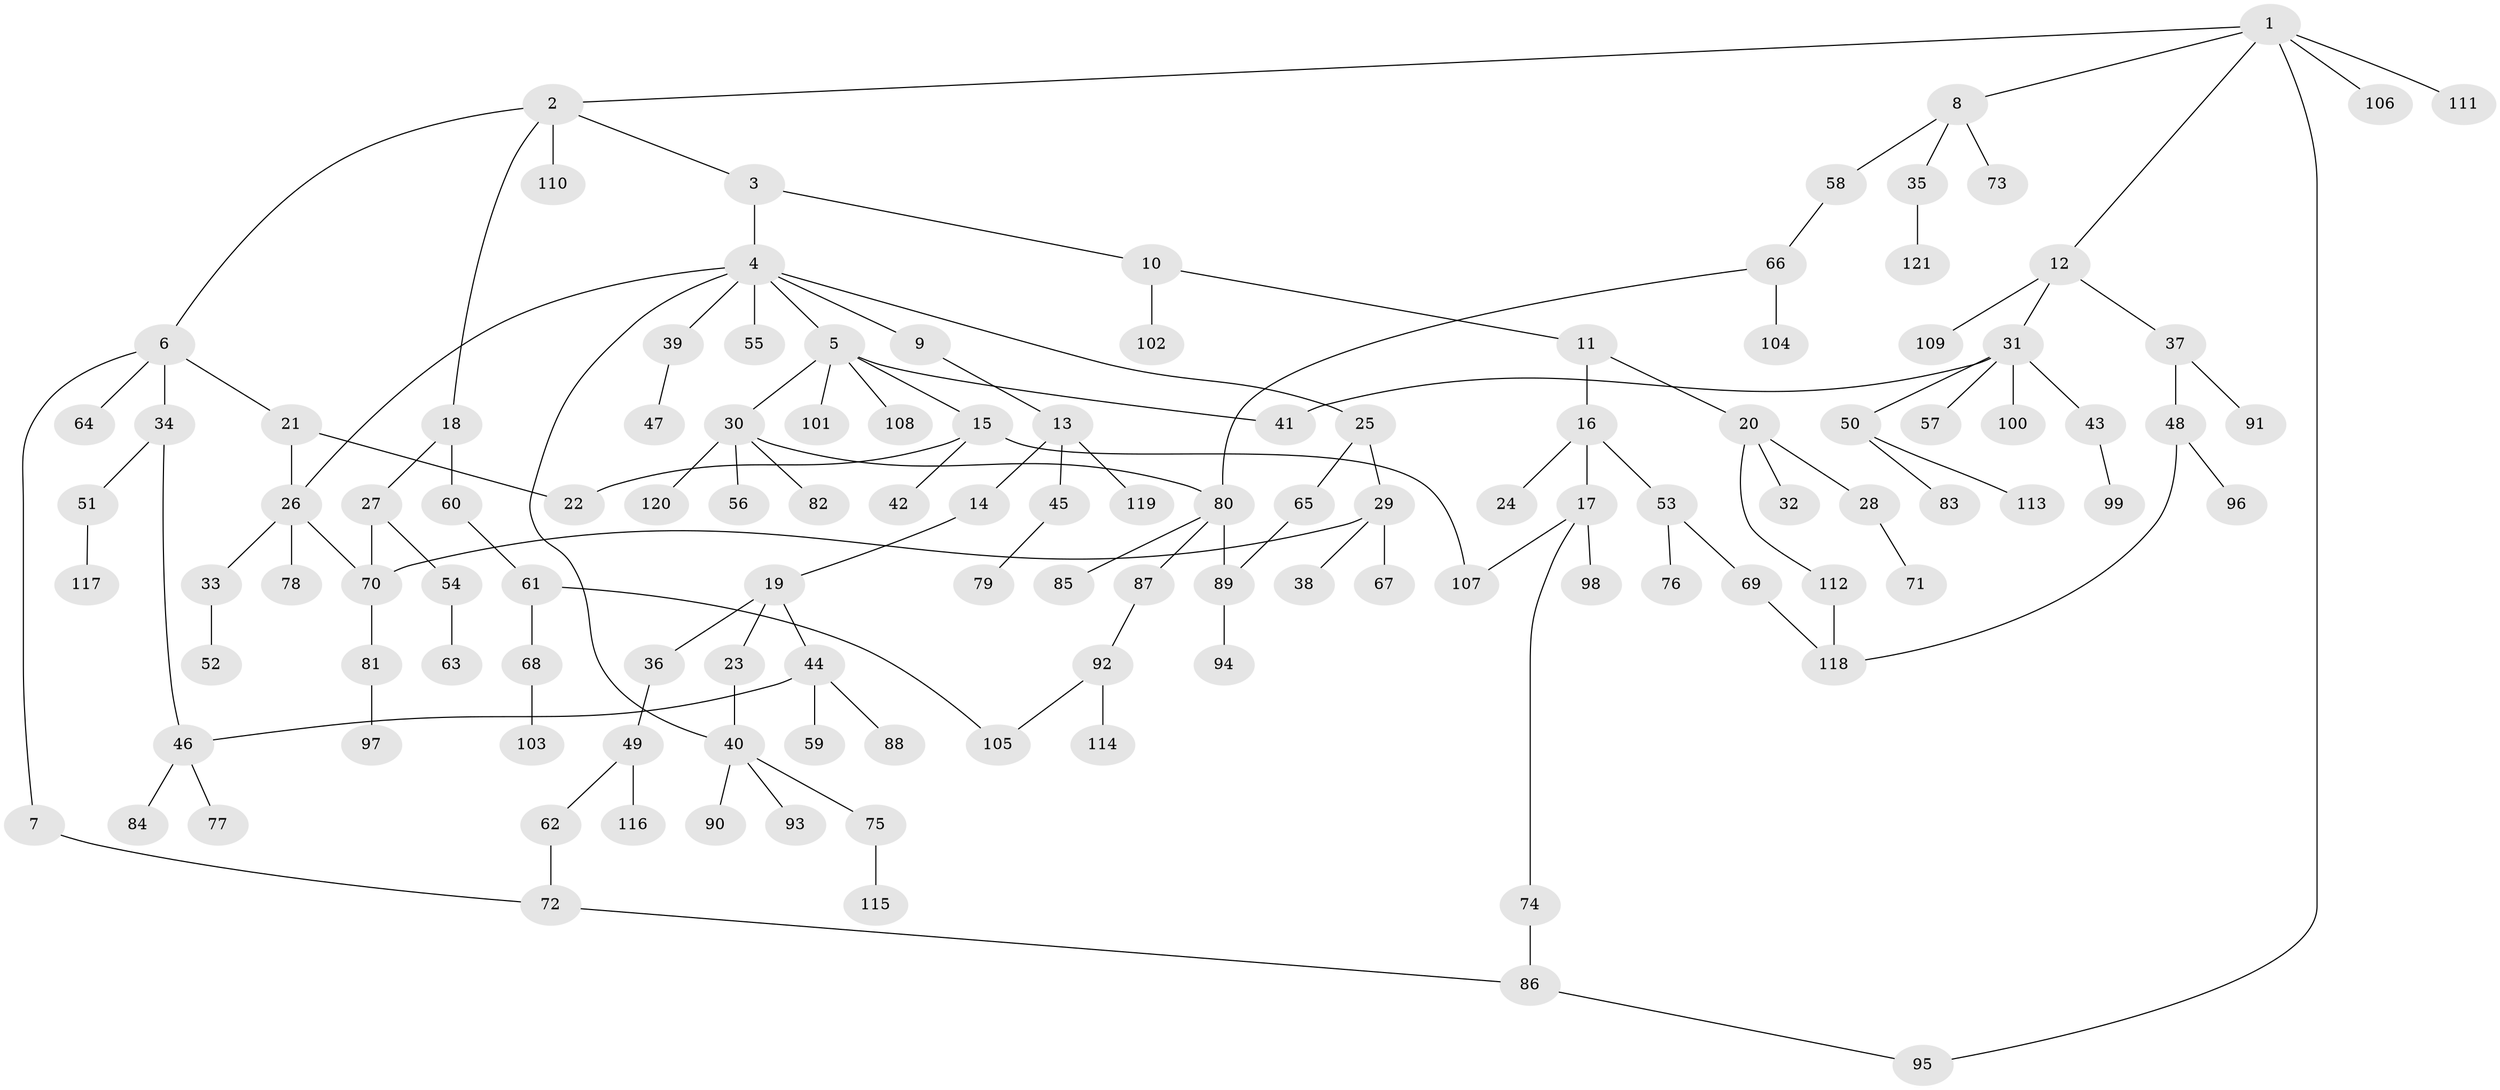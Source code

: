 // coarse degree distribution, {5: 0.04878048780487805, 6: 0.036585365853658534, 7: 0.012195121951219513, 8: 0.012195121951219513, 4: 0.13414634146341464, 3: 0.12195121951219512, 2: 0.18292682926829268, 1: 0.45121951219512196}
// Generated by graph-tools (version 1.1) at 2025/23/03/03/25 07:23:32]
// undirected, 121 vertices, 136 edges
graph export_dot {
graph [start="1"]
  node [color=gray90,style=filled];
  1;
  2;
  3;
  4;
  5;
  6;
  7;
  8;
  9;
  10;
  11;
  12;
  13;
  14;
  15;
  16;
  17;
  18;
  19;
  20;
  21;
  22;
  23;
  24;
  25;
  26;
  27;
  28;
  29;
  30;
  31;
  32;
  33;
  34;
  35;
  36;
  37;
  38;
  39;
  40;
  41;
  42;
  43;
  44;
  45;
  46;
  47;
  48;
  49;
  50;
  51;
  52;
  53;
  54;
  55;
  56;
  57;
  58;
  59;
  60;
  61;
  62;
  63;
  64;
  65;
  66;
  67;
  68;
  69;
  70;
  71;
  72;
  73;
  74;
  75;
  76;
  77;
  78;
  79;
  80;
  81;
  82;
  83;
  84;
  85;
  86;
  87;
  88;
  89;
  90;
  91;
  92;
  93;
  94;
  95;
  96;
  97;
  98;
  99;
  100;
  101;
  102;
  103;
  104;
  105;
  106;
  107;
  108;
  109;
  110;
  111;
  112;
  113;
  114;
  115;
  116;
  117;
  118;
  119;
  120;
  121;
  1 -- 2;
  1 -- 8;
  1 -- 12;
  1 -- 95;
  1 -- 106;
  1 -- 111;
  2 -- 3;
  2 -- 6;
  2 -- 18;
  2 -- 110;
  3 -- 4;
  3 -- 10;
  4 -- 5;
  4 -- 9;
  4 -- 25;
  4 -- 39;
  4 -- 40;
  4 -- 55;
  4 -- 26;
  5 -- 15;
  5 -- 30;
  5 -- 101;
  5 -- 108;
  5 -- 41;
  6 -- 7;
  6 -- 21;
  6 -- 34;
  6 -- 64;
  7 -- 72;
  8 -- 35;
  8 -- 58;
  8 -- 73;
  9 -- 13;
  10 -- 11;
  10 -- 102;
  11 -- 16;
  11 -- 20;
  12 -- 31;
  12 -- 37;
  12 -- 109;
  13 -- 14;
  13 -- 45;
  13 -- 119;
  14 -- 19;
  15 -- 42;
  15 -- 107;
  15 -- 22;
  16 -- 17;
  16 -- 24;
  16 -- 53;
  17 -- 74;
  17 -- 98;
  17 -- 107;
  18 -- 27;
  18 -- 60;
  19 -- 23;
  19 -- 36;
  19 -- 44;
  20 -- 28;
  20 -- 32;
  20 -- 112;
  21 -- 22;
  21 -- 26;
  23 -- 40;
  25 -- 29;
  25 -- 65;
  26 -- 33;
  26 -- 70;
  26 -- 78;
  27 -- 54;
  27 -- 70;
  28 -- 71;
  29 -- 38;
  29 -- 67;
  29 -- 70;
  30 -- 56;
  30 -- 82;
  30 -- 120;
  30 -- 80;
  31 -- 41;
  31 -- 43;
  31 -- 50;
  31 -- 57;
  31 -- 100;
  33 -- 52;
  34 -- 51;
  34 -- 46;
  35 -- 121;
  36 -- 49;
  37 -- 48;
  37 -- 91;
  39 -- 47;
  40 -- 75;
  40 -- 90;
  40 -- 93;
  43 -- 99;
  44 -- 46;
  44 -- 59;
  44 -- 88;
  45 -- 79;
  46 -- 77;
  46 -- 84;
  48 -- 96;
  48 -- 118;
  49 -- 62;
  49 -- 116;
  50 -- 83;
  50 -- 113;
  51 -- 117;
  53 -- 69;
  53 -- 76;
  54 -- 63;
  58 -- 66;
  60 -- 61;
  61 -- 68;
  61 -- 105;
  62 -- 72;
  65 -- 89;
  66 -- 80;
  66 -- 104;
  68 -- 103;
  69 -- 118;
  70 -- 81;
  72 -- 86;
  74 -- 86;
  75 -- 115;
  80 -- 85;
  80 -- 87;
  80 -- 89;
  81 -- 97;
  86 -- 95;
  87 -- 92;
  89 -- 94;
  92 -- 105;
  92 -- 114;
  112 -- 118;
}
